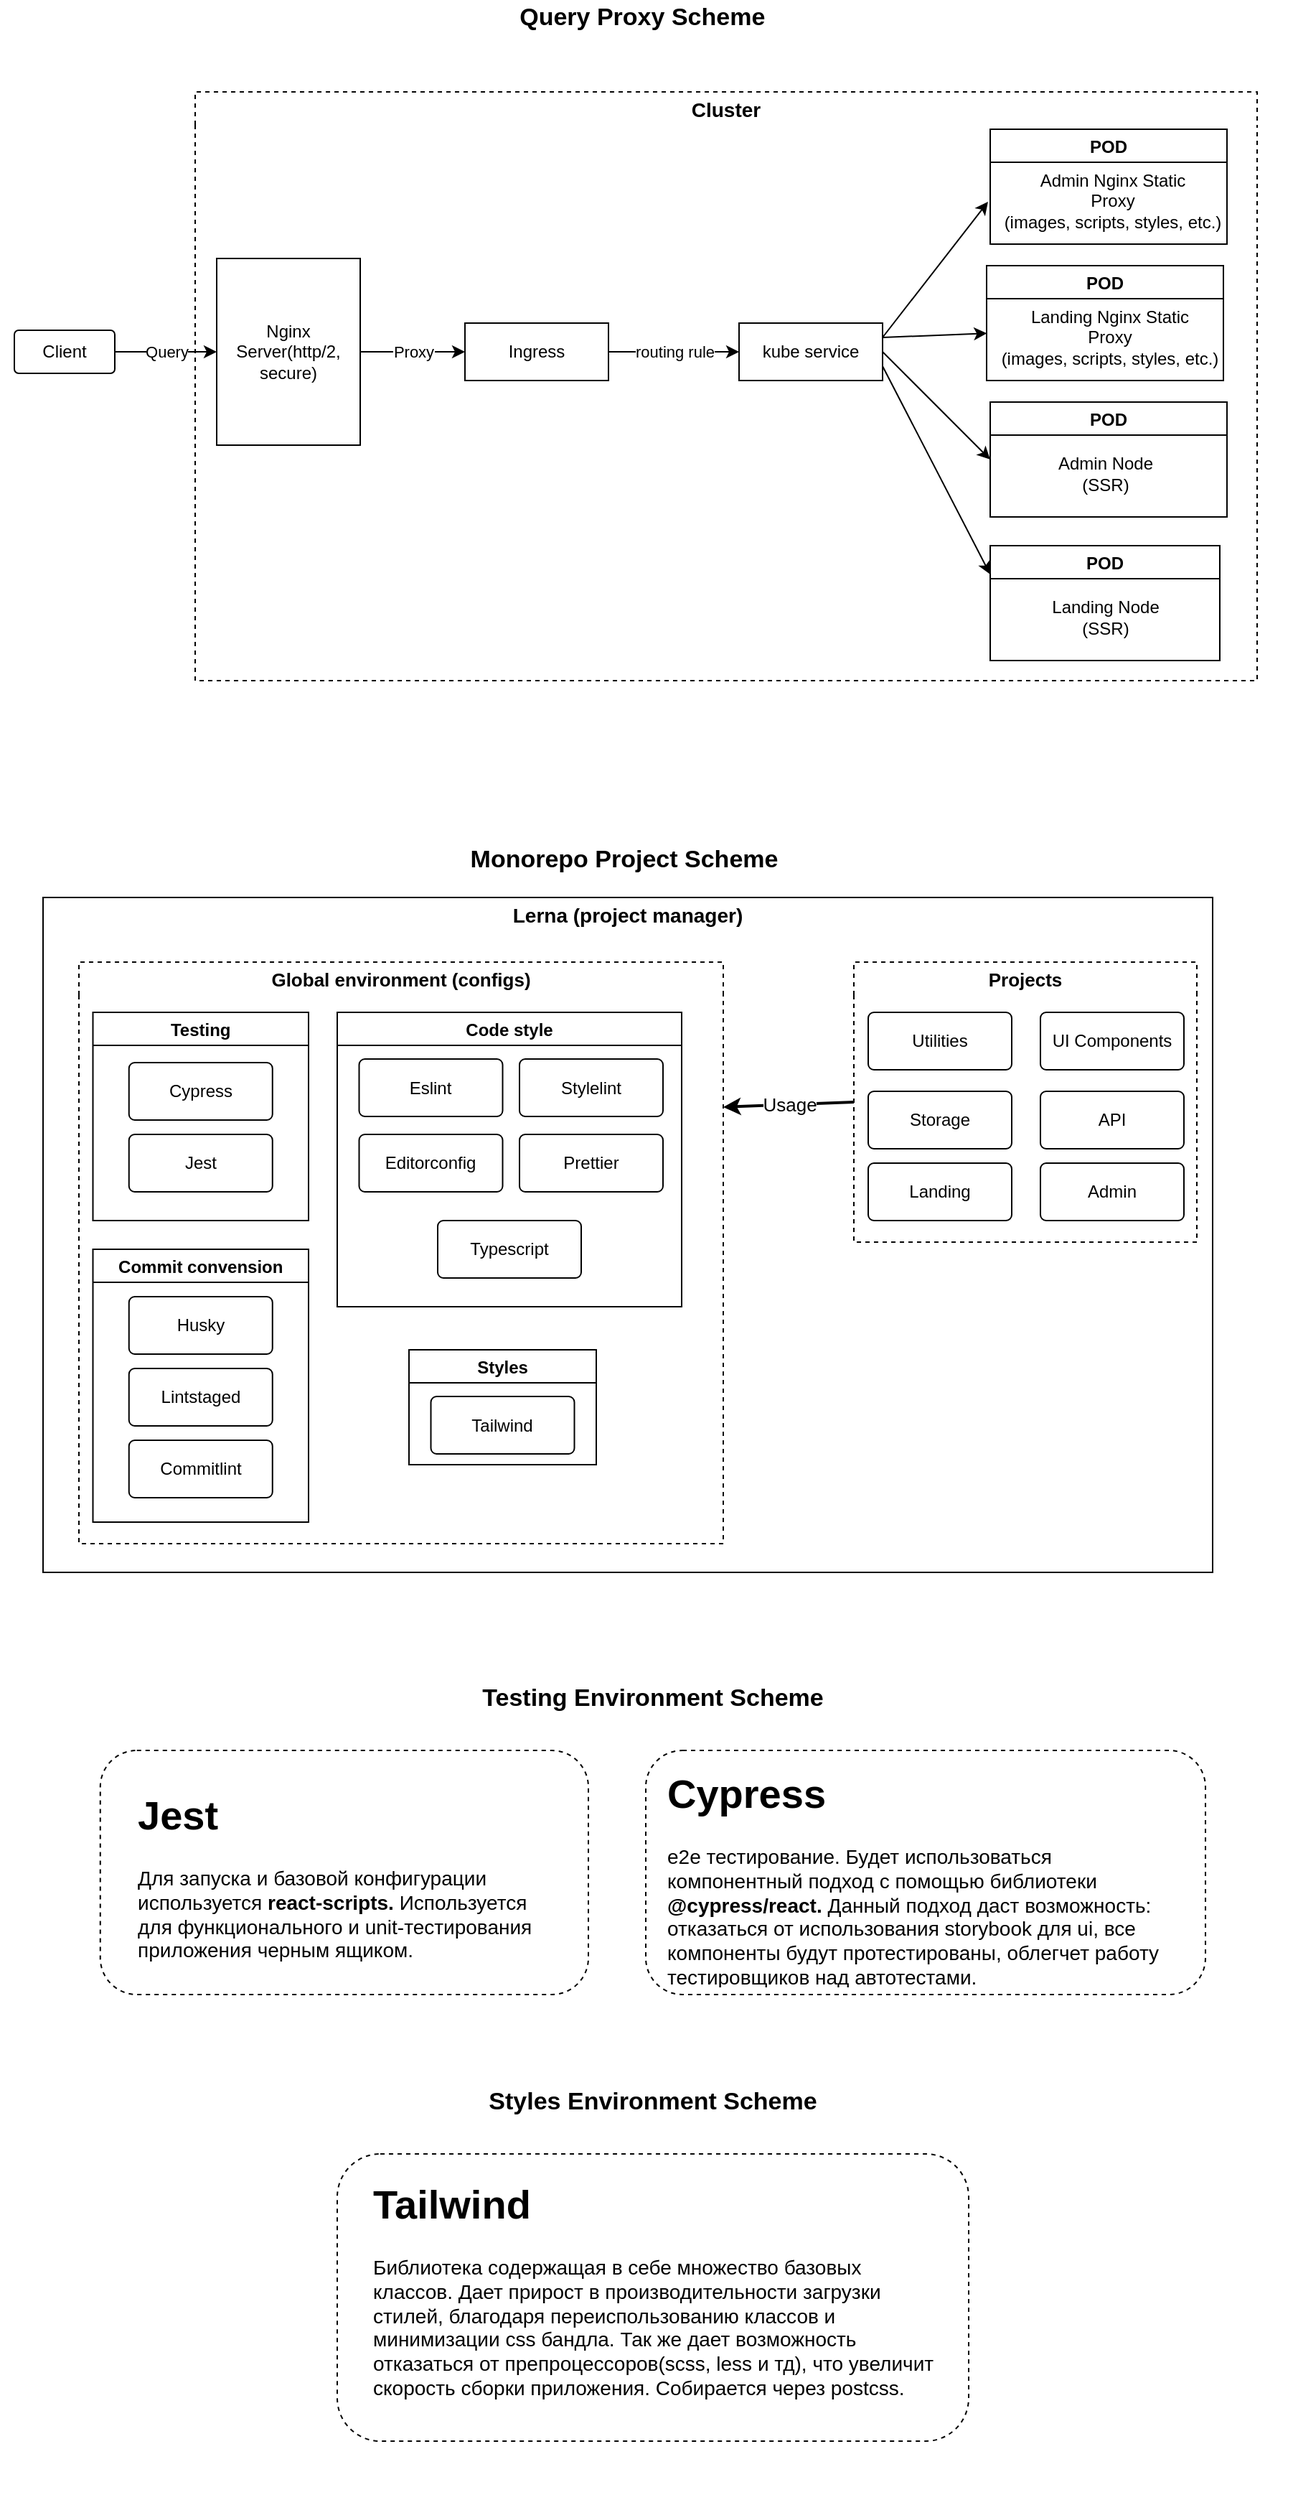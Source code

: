 <mxfile version="15.2.7" type="github">
  <diagram id="h72xnI4aXdrm80Y2-yl2" name="Page-1">
    <mxGraphModel dx="1909" dy="602" grid="1" gridSize="10" guides="1" tooltips="1" connect="1" arrows="1" fold="1" page="1" pageScale="1" pageWidth="827" pageHeight="1169" math="0" shadow="0">
      <root>
        <mxCell id="0" />
        <mxCell id="1" parent="0" />
        <mxCell id="-Bw4-vUiD9MHJhUf1Ppv-1" value="Client" style="rounded=1;arcSize=10;whiteSpace=wrap;html=1;align=center;" vertex="1" parent="1">
          <mxGeometry x="-630" y="230" width="70" height="30" as="geometry" />
        </mxCell>
        <mxCell id="-Bw4-vUiD9MHJhUf1Ppv-2" value="Nginx&lt;br&gt;Server(http/2, secure)" style="whiteSpace=wrap;html=1;align=center;" vertex="1" parent="1">
          <mxGeometry x="-489" y="180" width="100" height="130" as="geometry" />
        </mxCell>
        <mxCell id="-Bw4-vUiD9MHJhUf1Ppv-7" value="" style="endArrow=classic;html=1;entryX=0;entryY=0.5;entryDx=0;entryDy=0;exitX=1;exitY=0.5;exitDx=0;exitDy=0;" edge="1" parent="1" source="-Bw4-vUiD9MHJhUf1Ppv-1" target="-Bw4-vUiD9MHJhUf1Ppv-2">
          <mxGeometry relative="1" as="geometry">
            <mxPoint x="-560" y="300" as="sourcePoint" />
            <mxPoint x="-530" y="320" as="targetPoint" />
          </mxGeometry>
        </mxCell>
        <mxCell id="-Bw4-vUiD9MHJhUf1Ppv-8" value="Query" style="edgeLabel;resizable=0;html=1;align=center;verticalAlign=middle;" connectable="0" vertex="1" parent="-Bw4-vUiD9MHJhUf1Ppv-7">
          <mxGeometry relative="1" as="geometry" />
        </mxCell>
        <mxCell id="-Bw4-vUiD9MHJhUf1Ppv-10" value="" style="endArrow=classic;html=1;entryX=0;entryY=0.5;entryDx=0;entryDy=0;exitX=1;exitY=0.5;exitDx=0;exitDy=0;" edge="1" parent="1" source="-Bw4-vUiD9MHJhUf1Ppv-2" target="-Bw4-vUiD9MHJhUf1Ppv-12">
          <mxGeometry relative="1" as="geometry">
            <mxPoint x="-350" y="300" as="sourcePoint" />
            <mxPoint x="-360" y="300" as="targetPoint" />
          </mxGeometry>
        </mxCell>
        <mxCell id="-Bw4-vUiD9MHJhUf1Ppv-11" value="Proxy" style="edgeLabel;resizable=0;html=1;align=center;verticalAlign=middle;" connectable="0" vertex="1" parent="-Bw4-vUiD9MHJhUf1Ppv-10">
          <mxGeometry relative="1" as="geometry" />
        </mxCell>
        <mxCell id="-Bw4-vUiD9MHJhUf1Ppv-12" value="Ingress" style="whiteSpace=wrap;html=1;align=center;" vertex="1" parent="1">
          <mxGeometry x="-316" y="225" width="100" height="40" as="geometry" />
        </mxCell>
        <mxCell id="-Bw4-vUiD9MHJhUf1Ppv-13" value="" style="endArrow=classic;html=1;entryX=0;entryY=0.5;entryDx=0;entryDy=0;exitX=1;exitY=0.5;exitDx=0;exitDy=0;" edge="1" parent="1" source="-Bw4-vUiD9MHJhUf1Ppv-12" target="-Bw4-vUiD9MHJhUf1Ppv-17">
          <mxGeometry relative="1" as="geometry">
            <mxPoint x="-216" y="245" as="sourcePoint" />
            <mxPoint x="-126" y="245" as="targetPoint" />
            <Array as="points" />
          </mxGeometry>
        </mxCell>
        <mxCell id="-Bw4-vUiD9MHJhUf1Ppv-14" value="routing rule" style="edgeLabel;resizable=0;html=1;align=center;verticalAlign=middle;" connectable="0" vertex="1" parent="-Bw4-vUiD9MHJhUf1Ppv-13">
          <mxGeometry relative="1" as="geometry" />
        </mxCell>
        <mxCell id="-Bw4-vUiD9MHJhUf1Ppv-17" value="kube service" style="whiteSpace=wrap;html=1;align=center;" vertex="1" parent="1">
          <mxGeometry x="-125" y="225" width="100" height="40" as="geometry" />
        </mxCell>
        <mxCell id="-Bw4-vUiD9MHJhUf1Ppv-18" value="POD" style="swimlane;" vertex="1" parent="1">
          <mxGeometry x="50" y="90" width="165" height="80" as="geometry" />
        </mxCell>
        <mxCell id="-Bw4-vUiD9MHJhUf1Ppv-20" value="POD" style="swimlane;" vertex="1" parent="1">
          <mxGeometry x="50" y="280" width="165" height="80" as="geometry" />
        </mxCell>
        <mxCell id="-Bw4-vUiD9MHJhUf1Ppv-21" value="Admin Node&lt;br&gt;(SSR)" style="text;html=1;align=center;verticalAlign=middle;resizable=0;points=[];autosize=1;strokeColor=none;fillColor=none;" vertex="1" parent="-Bw4-vUiD9MHJhUf1Ppv-20">
          <mxGeometry x="40" y="35" width="80" height="30" as="geometry" />
        </mxCell>
        <mxCell id="-Bw4-vUiD9MHJhUf1Ppv-22" value="POD" style="swimlane;" vertex="1" parent="1">
          <mxGeometry x="50" y="380" width="160" height="80" as="geometry">
            <mxRectangle x="50" y="380" width="60" height="23" as="alternateBounds" />
          </mxGeometry>
        </mxCell>
        <mxCell id="-Bw4-vUiD9MHJhUf1Ppv-23" value="Landing Node&lt;br&gt;(SSR)" style="text;html=1;align=center;verticalAlign=middle;resizable=0;points=[];autosize=1;strokeColor=none;fillColor=none;" vertex="1" parent="-Bw4-vUiD9MHJhUf1Ppv-22">
          <mxGeometry x="35" y="35" width="90" height="30" as="geometry" />
        </mxCell>
        <mxCell id="-Bw4-vUiD9MHJhUf1Ppv-24" value="" style="endArrow=classic;html=1;exitX=1;exitY=0.25;exitDx=0;exitDy=0;entryX=-0.009;entryY=0.51;entryDx=0;entryDy=0;entryPerimeter=0;" edge="1" parent="1" source="-Bw4-vUiD9MHJhUf1Ppv-17" target="-Bw4-vUiD9MHJhUf1Ppv-19">
          <mxGeometry width="50" height="50" relative="1" as="geometry">
            <mxPoint x="-50" y="190" as="sourcePoint" />
            <mxPoint x="-10" y="110" as="targetPoint" />
          </mxGeometry>
        </mxCell>
        <mxCell id="-Bw4-vUiD9MHJhUf1Ppv-19" value="Admin Nginx&amp;nbsp;Static&lt;br&gt;Proxy&lt;br&gt;(images, scripts, styles, etc.)" style="text;html=1;align=center;verticalAlign=middle;resizable=0;points=[];autosize=1;strokeColor=none;fillColor=none;" vertex="1" parent="1">
          <mxGeometry x="50" y="115" width="170" height="50" as="geometry" />
        </mxCell>
        <mxCell id="-Bw4-vUiD9MHJhUf1Ppv-26" value="" style="endArrow=classic;html=1;exitX=1;exitY=0.5;exitDx=0;exitDy=0;entryX=0;entryY=0.5;entryDx=0;entryDy=0;" edge="1" parent="1" source="-Bw4-vUiD9MHJhUf1Ppv-17" target="-Bw4-vUiD9MHJhUf1Ppv-20">
          <mxGeometry width="50" height="50" relative="1" as="geometry">
            <mxPoint x="-80" y="340" as="sourcePoint" />
            <mxPoint x="20" y="220" as="targetPoint" />
          </mxGeometry>
        </mxCell>
        <mxCell id="-Bw4-vUiD9MHJhUf1Ppv-27" value="" style="endArrow=classic;html=1;exitX=1;exitY=0.75;exitDx=0;exitDy=0;entryX=0;entryY=0.25;entryDx=0;entryDy=0;" edge="1" parent="1" source="-Bw4-vUiD9MHJhUf1Ppv-17" target="-Bw4-vUiD9MHJhUf1Ppv-22">
          <mxGeometry width="50" height="50" relative="1" as="geometry">
            <mxPoint x="-90" y="410" as="sourcePoint" />
            <mxPoint x="30" y="300" as="targetPoint" />
          </mxGeometry>
        </mxCell>
        <mxCell id="-Bw4-vUiD9MHJhUf1Ppv-30" value="POD" style="swimlane;" vertex="1" parent="1">
          <mxGeometry x="47.5" y="185" width="165" height="80" as="geometry" />
        </mxCell>
        <mxCell id="-Bw4-vUiD9MHJhUf1Ppv-31" value="Landing Nginx&amp;nbsp;Static&lt;br&gt;Proxy&lt;br&gt;(images, scripts, styles, etc.)" style="text;html=1;align=center;verticalAlign=middle;resizable=0;points=[];autosize=1;strokeColor=none;fillColor=none;" vertex="1" parent="1">
          <mxGeometry x="47.5" y="210" width="170" height="50" as="geometry" />
        </mxCell>
        <mxCell id="-Bw4-vUiD9MHJhUf1Ppv-32" value="" style="endArrow=classic;html=1;exitX=1;exitY=0.25;exitDx=0;exitDy=0;entryX=0.001;entryY=0.443;entryDx=0;entryDy=0;entryPerimeter=0;" edge="1" parent="1" source="-Bw4-vUiD9MHJhUf1Ppv-17" target="-Bw4-vUiD9MHJhUf1Ppv-31">
          <mxGeometry width="50" height="50" relative="1" as="geometry">
            <mxPoint x="-110" y="170" as="sourcePoint" />
            <mxPoint x="10" y="170" as="targetPoint" />
          </mxGeometry>
        </mxCell>
        <mxCell id="-Bw4-vUiD9MHJhUf1Ppv-33" value="Query Proxy Scheme " style="swimlane;swimlaneLine=0;glass=0;sketch=0;shadow=0;startSize=20;fillColor=none;swimlaneFillColor=none;fontSize=17;strokeColor=none;" vertex="1" parent="1">
          <mxGeometry x="-640" width="900" height="490" as="geometry">
            <mxRectangle x="-640" y="30" width="70" height="23" as="alternateBounds" />
          </mxGeometry>
        </mxCell>
        <mxCell id="-Bw4-vUiD9MHJhUf1Ppv-38" value="Cluster" style="swimlane;shadow=0;glass=0;sketch=0;fillColor=none;strokeColor=default;swimlaneLine=0;startSize=23;fontSize=14;dashed=1;" vertex="1" parent="-Bw4-vUiD9MHJhUf1Ppv-33">
          <mxGeometry x="136" y="64" width="740" height="410" as="geometry" />
        </mxCell>
        <mxCell id="-Bw4-vUiD9MHJhUf1Ppv-39" value="Monorepo Project Scheme" style="swimlane;shadow=0;glass=0;sketch=0;fontSize=17;strokeColor=none;fillColor=none;" vertex="1" parent="1">
          <mxGeometry x="-640" y="585" width="870" height="525" as="geometry" />
        </mxCell>
        <mxCell id="-Bw4-vUiD9MHJhUf1Ppv-40" value="Lerna (project manager)" style="swimlane;shadow=0;glass=0;sketch=0;fontSize=14;strokeColor=default;fillColor=none;swimlaneLine=0;" vertex="1" parent="-Bw4-vUiD9MHJhUf1Ppv-39">
          <mxGeometry x="30" y="40" width="815" height="470" as="geometry" />
        </mxCell>
        <mxCell id="-Bw4-vUiD9MHJhUf1Ppv-42" value="Global environment (configs)" style="swimlane;shadow=0;glass=0;sketch=0;fontSize=13;strokeColor=default;fillColor=none;dashed=1;swimlaneLine=0;" vertex="1" parent="-Bw4-vUiD9MHJhUf1Ppv-40">
          <mxGeometry x="25" y="45" width="449" height="405" as="geometry" />
        </mxCell>
        <mxCell id="-Bw4-vUiD9MHJhUf1Ppv-44" value="Testing" style="swimlane;shadow=0;glass=0;sketch=0;fontSize=12;strokeColor=default;fillColor=none;" vertex="1" parent="-Bw4-vUiD9MHJhUf1Ppv-42">
          <mxGeometry x="9.75" y="35" width="150.25" height="145" as="geometry" />
        </mxCell>
        <mxCell id="-Bw4-vUiD9MHJhUf1Ppv-46" value="Cypress" style="rounded=1;arcSize=10;whiteSpace=wrap;html=1;align=center;shadow=0;glass=0;sketch=0;fontSize=12;strokeColor=default;fillColor=none;" vertex="1" parent="-Bw4-vUiD9MHJhUf1Ppv-44">
          <mxGeometry x="25.13" y="35" width="100" height="40" as="geometry" />
        </mxCell>
        <mxCell id="-Bw4-vUiD9MHJhUf1Ppv-47" value="Jest" style="rounded=1;arcSize=10;whiteSpace=wrap;html=1;align=center;shadow=0;glass=0;sketch=0;fontSize=12;strokeColor=default;fillColor=none;" vertex="1" parent="-Bw4-vUiD9MHJhUf1Ppv-44">
          <mxGeometry x="25.13" y="85" width="100" height="40" as="geometry" />
        </mxCell>
        <mxCell id="-Bw4-vUiD9MHJhUf1Ppv-45" value="Code style" style="swimlane;shadow=0;glass=0;sketch=0;fontSize=12;strokeColor=default;fillColor=none;" vertex="1" parent="-Bw4-vUiD9MHJhUf1Ppv-42">
          <mxGeometry x="180" y="35" width="240" height="205" as="geometry" />
        </mxCell>
        <mxCell id="-Bw4-vUiD9MHJhUf1Ppv-48" value="Eslint" style="rounded=1;arcSize=10;whiteSpace=wrap;html=1;align=center;shadow=0;glass=0;sketch=0;fontSize=12;strokeColor=default;fillColor=none;" vertex="1" parent="-Bw4-vUiD9MHJhUf1Ppv-45">
          <mxGeometry x="15.25" y="32.5" width="100" height="40" as="geometry" />
        </mxCell>
        <mxCell id="-Bw4-vUiD9MHJhUf1Ppv-49" value="Stylelint" style="rounded=1;arcSize=10;whiteSpace=wrap;html=1;align=center;shadow=0;glass=0;sketch=0;fontSize=12;strokeColor=default;fillColor=none;" vertex="1" parent="-Bw4-vUiD9MHJhUf1Ppv-45">
          <mxGeometry x="127" y="32.5" width="100" height="40" as="geometry" />
        </mxCell>
        <mxCell id="-Bw4-vUiD9MHJhUf1Ppv-50" value="Editorconfig" style="rounded=1;arcSize=10;whiteSpace=wrap;html=1;align=center;shadow=0;glass=0;sketch=0;fontSize=12;strokeColor=default;fillColor=none;" vertex="1" parent="-Bw4-vUiD9MHJhUf1Ppv-45">
          <mxGeometry x="15.25" y="85" width="100" height="40" as="geometry" />
        </mxCell>
        <mxCell id="-Bw4-vUiD9MHJhUf1Ppv-51" value="Typescript" style="rounded=1;arcSize=10;whiteSpace=wrap;html=1;align=center;shadow=0;glass=0;sketch=0;fontSize=12;strokeColor=default;fillColor=none;" vertex="1" parent="-Bw4-vUiD9MHJhUf1Ppv-45">
          <mxGeometry x="70" y="145" width="100" height="40" as="geometry" />
        </mxCell>
        <mxCell id="-Bw4-vUiD9MHJhUf1Ppv-52" value="Prettier" style="rounded=1;arcSize=10;whiteSpace=wrap;html=1;align=center;shadow=0;glass=0;sketch=0;fontSize=12;strokeColor=default;fillColor=none;" vertex="1" parent="-Bw4-vUiD9MHJhUf1Ppv-45">
          <mxGeometry x="127" y="85" width="100" height="40" as="geometry" />
        </mxCell>
        <mxCell id="-Bw4-vUiD9MHJhUf1Ppv-53" value="Commit convension" style="swimlane;shadow=0;glass=0;sketch=0;fontSize=12;strokeColor=default;fillColor=none;" vertex="1" parent="-Bw4-vUiD9MHJhUf1Ppv-42">
          <mxGeometry x="9.75" y="200" width="150.25" height="190" as="geometry" />
        </mxCell>
        <mxCell id="-Bw4-vUiD9MHJhUf1Ppv-55" value="Lintstaged" style="rounded=1;arcSize=10;whiteSpace=wrap;html=1;align=center;shadow=0;glass=0;sketch=0;fontSize=12;strokeColor=default;fillColor=none;" vertex="1" parent="-Bw4-vUiD9MHJhUf1Ppv-53">
          <mxGeometry x="25.13" y="83" width="100" height="40" as="geometry" />
        </mxCell>
        <mxCell id="-Bw4-vUiD9MHJhUf1Ppv-59" value="Commitlint" style="rounded=1;arcSize=10;whiteSpace=wrap;html=1;align=center;shadow=0;glass=0;sketch=0;fontSize=12;strokeColor=default;fillColor=none;" vertex="1" parent="-Bw4-vUiD9MHJhUf1Ppv-53">
          <mxGeometry x="25.13" y="133" width="100" height="40" as="geometry" />
        </mxCell>
        <mxCell id="-Bw4-vUiD9MHJhUf1Ppv-54" value="Husky" style="rounded=1;arcSize=10;whiteSpace=wrap;html=1;align=center;shadow=0;glass=0;sketch=0;fontSize=12;strokeColor=default;fillColor=none;" vertex="1" parent="-Bw4-vUiD9MHJhUf1Ppv-53">
          <mxGeometry x="25.13" y="33" width="100" height="40" as="geometry" />
        </mxCell>
        <mxCell id="-Bw4-vUiD9MHJhUf1Ppv-56" value="Styles" style="swimlane;shadow=0;glass=0;sketch=0;fontSize=12;strokeColor=default;fillColor=none;" vertex="1" parent="-Bw4-vUiD9MHJhUf1Ppv-42">
          <mxGeometry x="230" y="270" width="130.5" height="80" as="geometry" />
        </mxCell>
        <mxCell id="-Bw4-vUiD9MHJhUf1Ppv-57" value="Tailwind" style="rounded=1;arcSize=10;whiteSpace=wrap;html=1;align=center;shadow=0;glass=0;sketch=0;fontSize=12;strokeColor=default;fillColor=none;" vertex="1" parent="-Bw4-vUiD9MHJhUf1Ppv-56">
          <mxGeometry x="15.25" y="32.5" width="100" height="40" as="geometry" />
        </mxCell>
        <mxCell id="-Bw4-vUiD9MHJhUf1Ppv-43" value="Projects" style="swimlane;shadow=0;glass=0;sketch=0;fontSize=13;strokeColor=default;fillColor=none;swimlaneLine=0;dashed=1;" vertex="1" parent="-Bw4-vUiD9MHJhUf1Ppv-40">
          <mxGeometry x="565" y="45" width="239" height="195" as="geometry" />
        </mxCell>
        <mxCell id="-Bw4-vUiD9MHJhUf1Ppv-60" value="Utilities" style="rounded=1;arcSize=10;whiteSpace=wrap;html=1;align=center;shadow=0;glass=0;sketch=0;fontSize=12;strokeColor=default;fillColor=none;" vertex="1" parent="-Bw4-vUiD9MHJhUf1Ppv-43">
          <mxGeometry x="10" y="35" width="100" height="40" as="geometry" />
        </mxCell>
        <mxCell id="-Bw4-vUiD9MHJhUf1Ppv-61" value="UI Components" style="rounded=1;arcSize=10;whiteSpace=wrap;html=1;align=center;shadow=0;glass=0;sketch=0;fontSize=12;strokeColor=default;fillColor=none;" vertex="1" parent="-Bw4-vUiD9MHJhUf1Ppv-43">
          <mxGeometry x="130" y="35" width="100" height="40" as="geometry" />
        </mxCell>
        <mxCell id="-Bw4-vUiD9MHJhUf1Ppv-62" value="Storage" style="rounded=1;arcSize=10;whiteSpace=wrap;html=1;align=center;shadow=0;glass=0;sketch=0;fontSize=12;strokeColor=default;fillColor=none;" vertex="1" parent="-Bw4-vUiD9MHJhUf1Ppv-43">
          <mxGeometry x="10" y="90" width="100" height="40" as="geometry" />
        </mxCell>
        <mxCell id="-Bw4-vUiD9MHJhUf1Ppv-63" value="Landing" style="rounded=1;arcSize=10;whiteSpace=wrap;html=1;align=center;shadow=0;glass=0;sketch=0;fontSize=12;strokeColor=default;fillColor=none;" vertex="1" parent="-Bw4-vUiD9MHJhUf1Ppv-43">
          <mxGeometry x="10" y="140" width="100" height="40" as="geometry" />
        </mxCell>
        <mxCell id="-Bw4-vUiD9MHJhUf1Ppv-64" value="API" style="rounded=1;arcSize=10;whiteSpace=wrap;html=1;align=center;shadow=0;glass=0;sketch=0;fontSize=12;strokeColor=default;fillColor=none;" vertex="1" parent="-Bw4-vUiD9MHJhUf1Ppv-43">
          <mxGeometry x="130" y="90" width="100" height="40" as="geometry" />
        </mxCell>
        <mxCell id="-Bw4-vUiD9MHJhUf1Ppv-65" value="Admin" style="rounded=1;arcSize=10;whiteSpace=wrap;html=1;align=center;shadow=0;glass=0;sketch=0;fontSize=12;strokeColor=default;fillColor=none;" vertex="1" parent="-Bw4-vUiD9MHJhUf1Ppv-43">
          <mxGeometry x="130" y="140" width="100" height="40" as="geometry" />
        </mxCell>
        <mxCell id="-Bw4-vUiD9MHJhUf1Ppv-66" value="" style="endArrow=classic;html=1;fontSize=14;strokeWidth=2;exitX=0;exitY=0.5;exitDx=0;exitDy=0;" edge="1" parent="-Bw4-vUiD9MHJhUf1Ppv-40" source="-Bw4-vUiD9MHJhUf1Ppv-43">
          <mxGeometry relative="1" as="geometry">
            <mxPoint x="490" y="345" as="sourcePoint" />
            <mxPoint x="474" y="146" as="targetPoint" />
          </mxGeometry>
        </mxCell>
        <mxCell id="-Bw4-vUiD9MHJhUf1Ppv-67" value="&lt;font style=&quot;font-size: 13px&quot;&gt;Usage&lt;/font&gt;" style="edgeLabel;resizable=0;html=1;align=center;verticalAlign=middle;" connectable="0" vertex="1" parent="-Bw4-vUiD9MHJhUf1Ppv-66">
          <mxGeometry relative="1" as="geometry" />
        </mxCell>
        <mxCell id="-Bw4-vUiD9MHJhUf1Ppv-68" value="Testing Environment Scheme" style="swimlane;shadow=0;glass=0;dashed=1;sketch=0;fontSize=17;strokeColor=none;fillColor=none;" vertex="1" parent="1">
          <mxGeometry x="-600" y="1169" width="830" height="241" as="geometry" />
        </mxCell>
        <mxCell id="-Bw4-vUiD9MHJhUf1Ppv-73" value="&lt;h1&gt;Jest&lt;/h1&gt;&lt;p&gt;Для запуска и базовой конфигурации используется &lt;b&gt;react-scripts. &lt;/b&gt;Используется для функционального и unit-тестирования приложения черным ящиком.&lt;/p&gt;" style="text;html=1;strokeColor=none;fillColor=none;spacing=5;spacingTop=-20;whiteSpace=wrap;overflow=hidden;rounded=0;shadow=0;glass=0;dashed=1;sketch=0;fontSize=14;" vertex="1" parent="-Bw4-vUiD9MHJhUf1Ppv-68">
          <mxGeometry x="51.305" y="69.995" width="297.273" height="140.909" as="geometry" />
        </mxCell>
        <mxCell id="-Bw4-vUiD9MHJhUf1Ppv-74" value="" style="rounded=1;whiteSpace=wrap;html=1;shadow=0;glass=0;dashed=1;sketch=0;fontSize=14;strokeColor=default;fillColor=none;" vertex="1" parent="-Bw4-vUiD9MHJhUf1Ppv-68">
          <mxGeometry x="29.88" y="50" width="340.12" height="170" as="geometry" />
        </mxCell>
        <mxCell id="-Bw4-vUiD9MHJhUf1Ppv-75" value="" style="rounded=1;whiteSpace=wrap;html=1;shadow=0;glass=0;dashed=1;sketch=0;fontSize=14;strokeColor=default;fillColor=none;" vertex="1" parent="-Bw4-vUiD9MHJhUf1Ppv-68">
          <mxGeometry x="410" y="50" width="390" height="170" as="geometry" />
        </mxCell>
        <mxCell id="-Bw4-vUiD9MHJhUf1Ppv-76" value="&lt;h1&gt;Cypress&lt;/h1&gt;&lt;p&gt;e2e тестирование. Будет использоваться компонентный подход с помощью библиотеки &lt;b&gt;@cypress/react. &lt;/b&gt;Данный подход даст возможность: отказаться от использования storybook для ui, все компоненты будут протестированы, облегчет работу тестировщиков над автотестами.&lt;/p&gt;" style="text;html=1;strokeColor=none;fillColor=none;spacing=5;spacingTop=-20;whiteSpace=wrap;overflow=hidden;rounded=0;shadow=0;glass=0;dashed=1;sketch=0;fontSize=14;" vertex="1" parent="-Bw4-vUiD9MHJhUf1Ppv-68">
          <mxGeometry x="420" y="55" width="370" height="160" as="geometry" />
        </mxCell>
        <mxCell id="-Bw4-vUiD9MHJhUf1Ppv-77" value="Styles Environment Scheme" style="swimlane;shadow=0;glass=0;dashed=1;sketch=0;fontSize=17;strokeColor=none;fillColor=none;" vertex="1" parent="1">
          <mxGeometry x="-470" y="1450" width="570" height="290" as="geometry" />
        </mxCell>
        <mxCell id="-Bw4-vUiD9MHJhUf1Ppv-78" value="" style="rounded=1;whiteSpace=wrap;html=1;shadow=0;glass=0;dashed=1;sketch=0;fontSize=17;strokeColor=default;fillColor=none;" vertex="1" parent="-Bw4-vUiD9MHJhUf1Ppv-77">
          <mxGeometry x="65" y="50" width="440" height="200" as="geometry" />
        </mxCell>
        <mxCell id="-Bw4-vUiD9MHJhUf1Ppv-79" value="&lt;h1 style=&quot;font-size: 28px&quot;&gt;Tailwind&lt;/h1&gt;&lt;p style=&quot;font-size: 14px&quot;&gt;Библиотека содержащая в себе множество базовых классов. Дает прирост в производительности загрузки стилей, благодаря переиспользованию классов и минимизации css бандла. Так же дает возможность отказаться от препроцессоров(scss, less и тд), что увеличит скорость сборки приложения. Собирается через postcss.&lt;/p&gt;" style="text;html=1;strokeColor=none;fillColor=none;spacing=5;spacingTop=-20;whiteSpace=wrap;overflow=hidden;rounded=0;shadow=0;glass=0;dashed=1;sketch=0;fontSize=17;" vertex="1" parent="-Bw4-vUiD9MHJhUf1Ppv-77">
          <mxGeometry x="85" y="60" width="400" height="180" as="geometry" />
        </mxCell>
      </root>
    </mxGraphModel>
  </diagram>
</mxfile>
